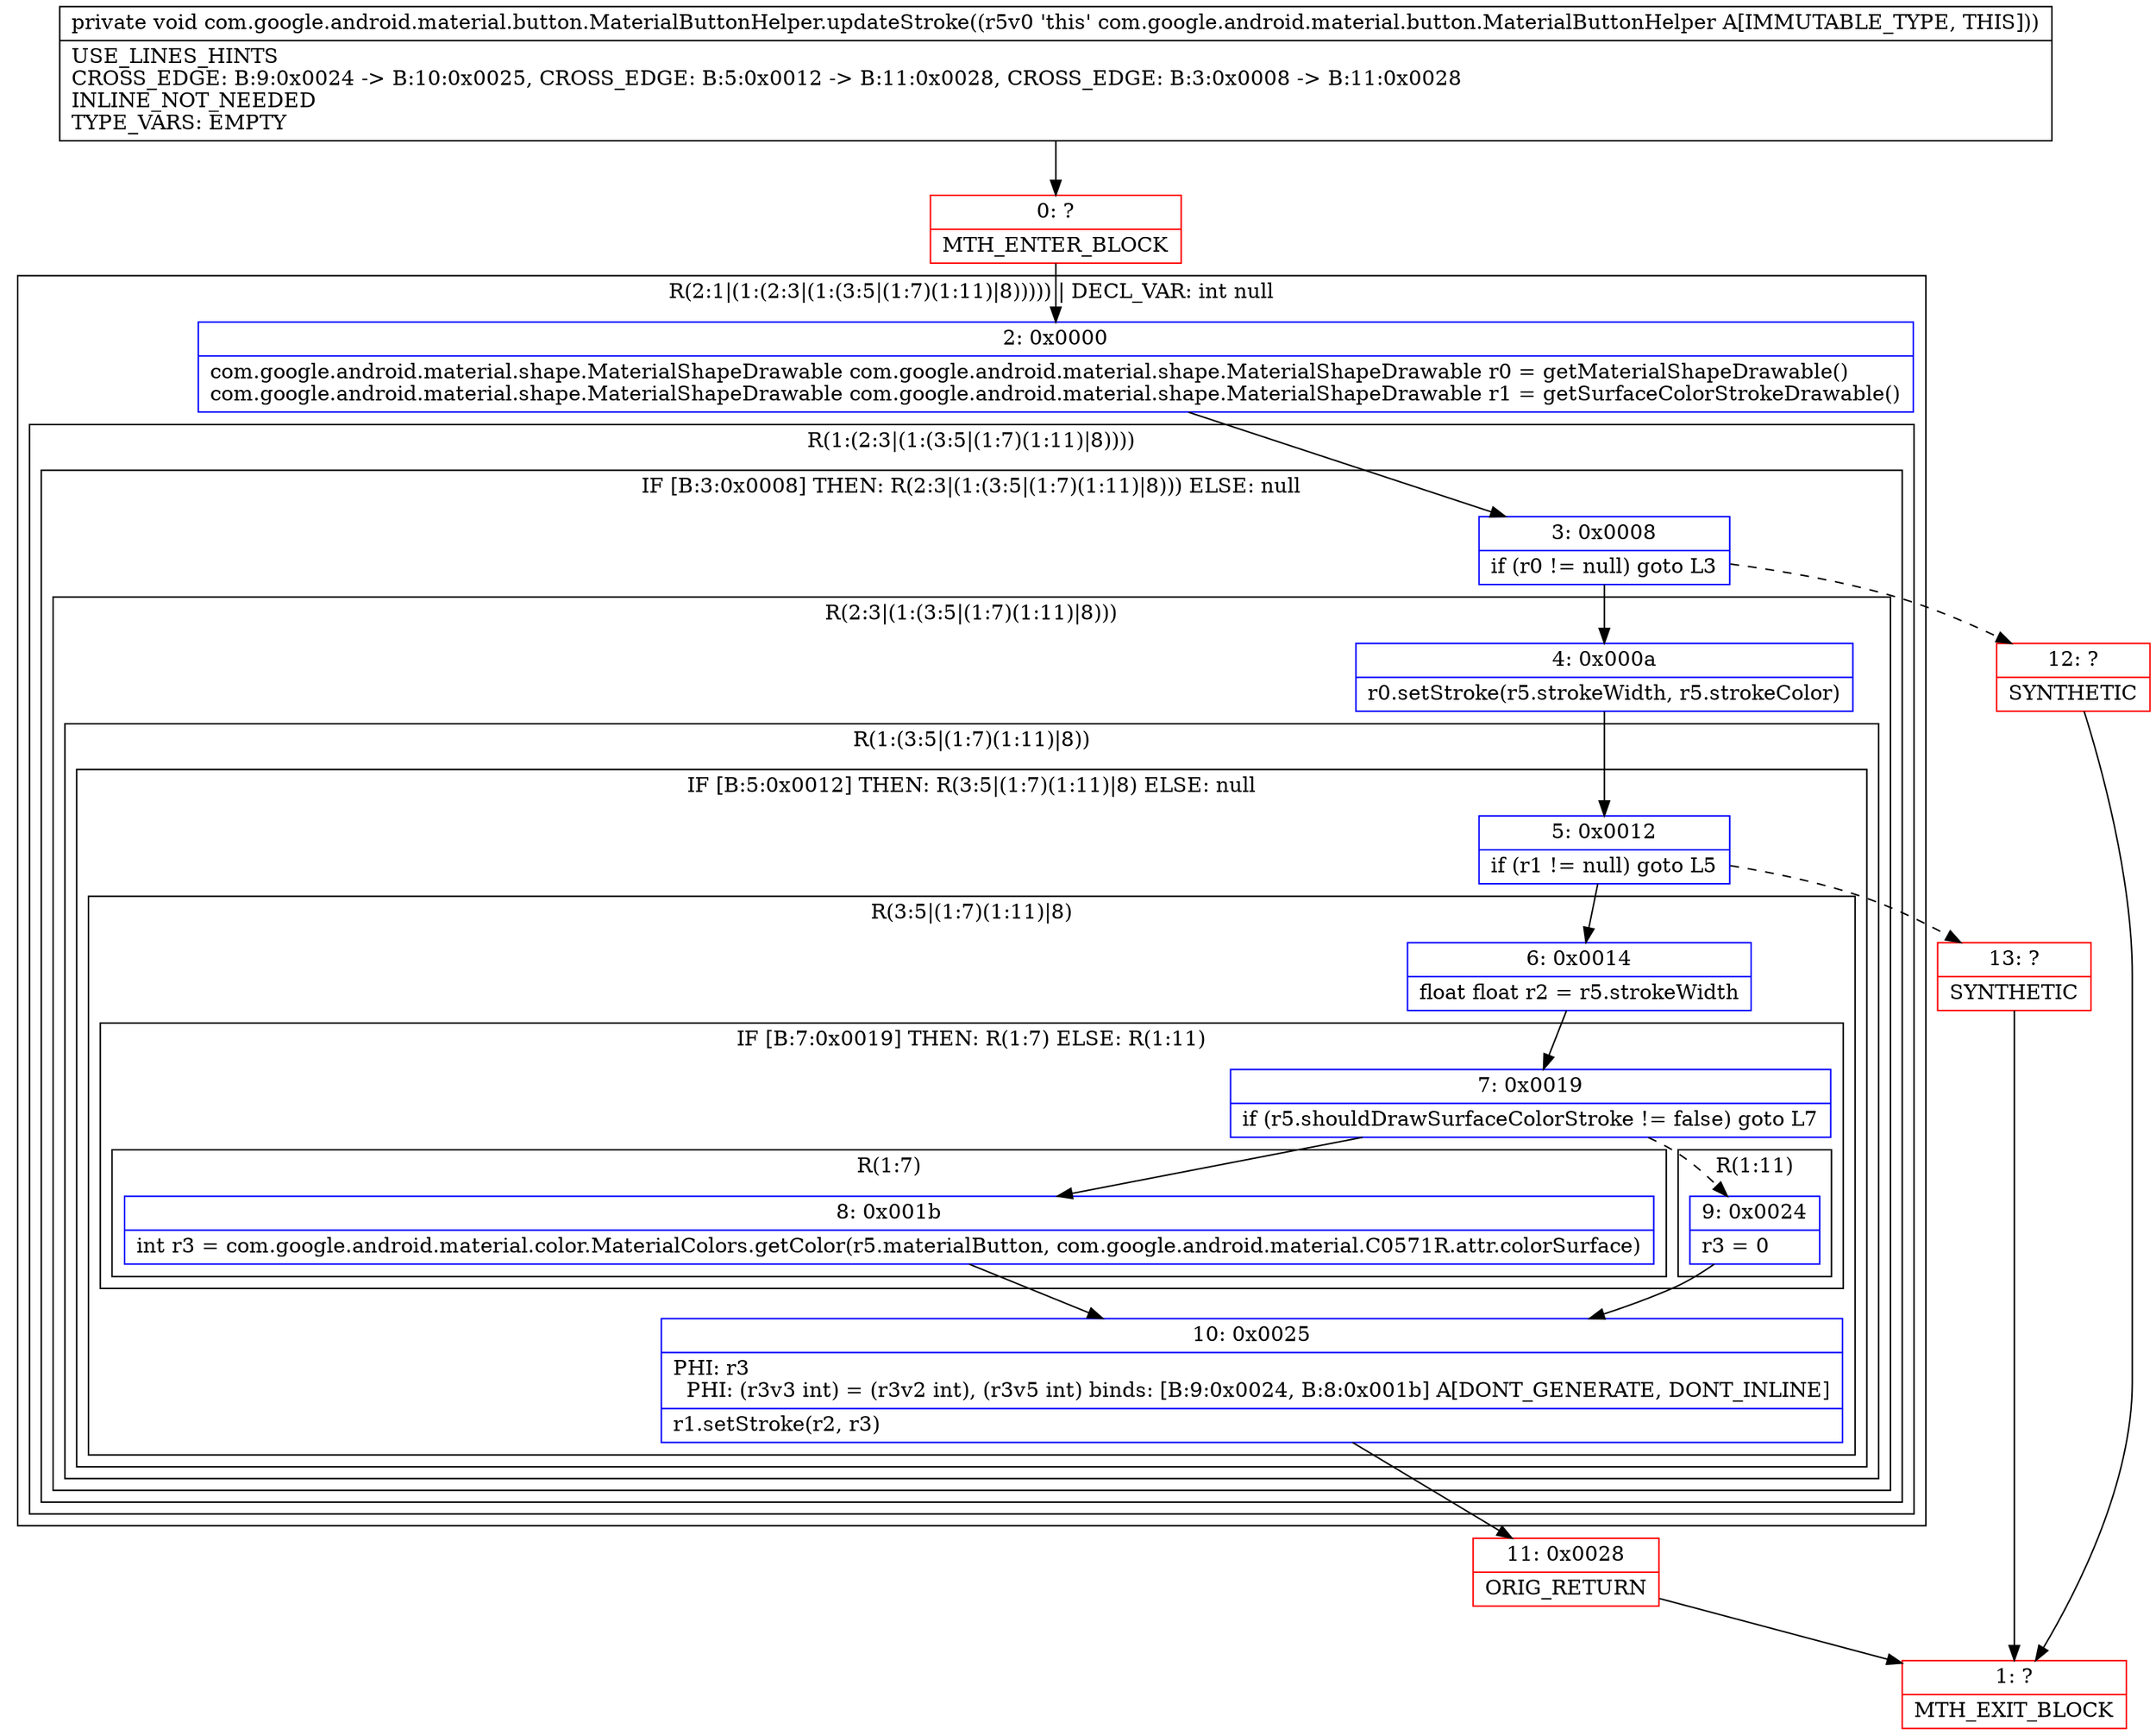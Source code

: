 digraph "CFG forcom.google.android.material.button.MaterialButtonHelper.updateStroke()V" {
subgraph cluster_Region_1402477841 {
label = "R(2:1|(1:(2:3|(1:(3:5|(1:7)(1:11)|8))))) | DECL_VAR: int null\l";
node [shape=record,color=blue];
Node_2 [shape=record,label="{2\:\ 0x0000|com.google.android.material.shape.MaterialShapeDrawable com.google.android.material.shape.MaterialShapeDrawable r0 = getMaterialShapeDrawable()\lcom.google.android.material.shape.MaterialShapeDrawable com.google.android.material.shape.MaterialShapeDrawable r1 = getSurfaceColorStrokeDrawable()\l}"];
subgraph cluster_Region_93814896 {
label = "R(1:(2:3|(1:(3:5|(1:7)(1:11)|8))))";
node [shape=record,color=blue];
subgraph cluster_IfRegion_566305445 {
label = "IF [B:3:0x0008] THEN: R(2:3|(1:(3:5|(1:7)(1:11)|8))) ELSE: null";
node [shape=record,color=blue];
Node_3 [shape=record,label="{3\:\ 0x0008|if (r0 != null) goto L3\l}"];
subgraph cluster_Region_1129865683 {
label = "R(2:3|(1:(3:5|(1:7)(1:11)|8)))";
node [shape=record,color=blue];
Node_4 [shape=record,label="{4\:\ 0x000a|r0.setStroke(r5.strokeWidth, r5.strokeColor)\l}"];
subgraph cluster_Region_251225139 {
label = "R(1:(3:5|(1:7)(1:11)|8))";
node [shape=record,color=blue];
subgraph cluster_IfRegion_1931538121 {
label = "IF [B:5:0x0012] THEN: R(3:5|(1:7)(1:11)|8) ELSE: null";
node [shape=record,color=blue];
Node_5 [shape=record,label="{5\:\ 0x0012|if (r1 != null) goto L5\l}"];
subgraph cluster_Region_1623397673 {
label = "R(3:5|(1:7)(1:11)|8)";
node [shape=record,color=blue];
Node_6 [shape=record,label="{6\:\ 0x0014|float float r2 = r5.strokeWidth\l}"];
subgraph cluster_IfRegion_427733046 {
label = "IF [B:7:0x0019] THEN: R(1:7) ELSE: R(1:11)";
node [shape=record,color=blue];
Node_7 [shape=record,label="{7\:\ 0x0019|if (r5.shouldDrawSurfaceColorStroke != false) goto L7\l}"];
subgraph cluster_Region_1223258531 {
label = "R(1:7)";
node [shape=record,color=blue];
Node_8 [shape=record,label="{8\:\ 0x001b|int r3 = com.google.android.material.color.MaterialColors.getColor(r5.materialButton, com.google.android.material.C0571R.attr.colorSurface)\l}"];
}
subgraph cluster_Region_1220528030 {
label = "R(1:11)";
node [shape=record,color=blue];
Node_9 [shape=record,label="{9\:\ 0x0024|r3 = 0\l}"];
}
}
Node_10 [shape=record,label="{10\:\ 0x0025|PHI: r3 \l  PHI: (r3v3 int) = (r3v2 int), (r3v5 int) binds: [B:9:0x0024, B:8:0x001b] A[DONT_GENERATE, DONT_INLINE]\l|r1.setStroke(r2, r3)\l}"];
}
}
}
}
}
}
}
Node_0 [shape=record,color=red,label="{0\:\ ?|MTH_ENTER_BLOCK\l}"];
Node_11 [shape=record,color=red,label="{11\:\ 0x0028|ORIG_RETURN\l}"];
Node_1 [shape=record,color=red,label="{1\:\ ?|MTH_EXIT_BLOCK\l}"];
Node_13 [shape=record,color=red,label="{13\:\ ?|SYNTHETIC\l}"];
Node_12 [shape=record,color=red,label="{12\:\ ?|SYNTHETIC\l}"];
MethodNode[shape=record,label="{private void com.google.android.material.button.MaterialButtonHelper.updateStroke((r5v0 'this' com.google.android.material.button.MaterialButtonHelper A[IMMUTABLE_TYPE, THIS]))  | USE_LINES_HINTS\lCROSS_EDGE: B:9:0x0024 \-\> B:10:0x0025, CROSS_EDGE: B:5:0x0012 \-\> B:11:0x0028, CROSS_EDGE: B:3:0x0008 \-\> B:11:0x0028\lINLINE_NOT_NEEDED\lTYPE_VARS: EMPTY\l}"];
MethodNode -> Node_0;Node_2 -> Node_3;
Node_3 -> Node_4;
Node_3 -> Node_12[style=dashed];
Node_4 -> Node_5;
Node_5 -> Node_6;
Node_5 -> Node_13[style=dashed];
Node_6 -> Node_7;
Node_7 -> Node_8;
Node_7 -> Node_9[style=dashed];
Node_8 -> Node_10;
Node_9 -> Node_10;
Node_10 -> Node_11;
Node_0 -> Node_2;
Node_11 -> Node_1;
Node_13 -> Node_1;
Node_12 -> Node_1;
}

